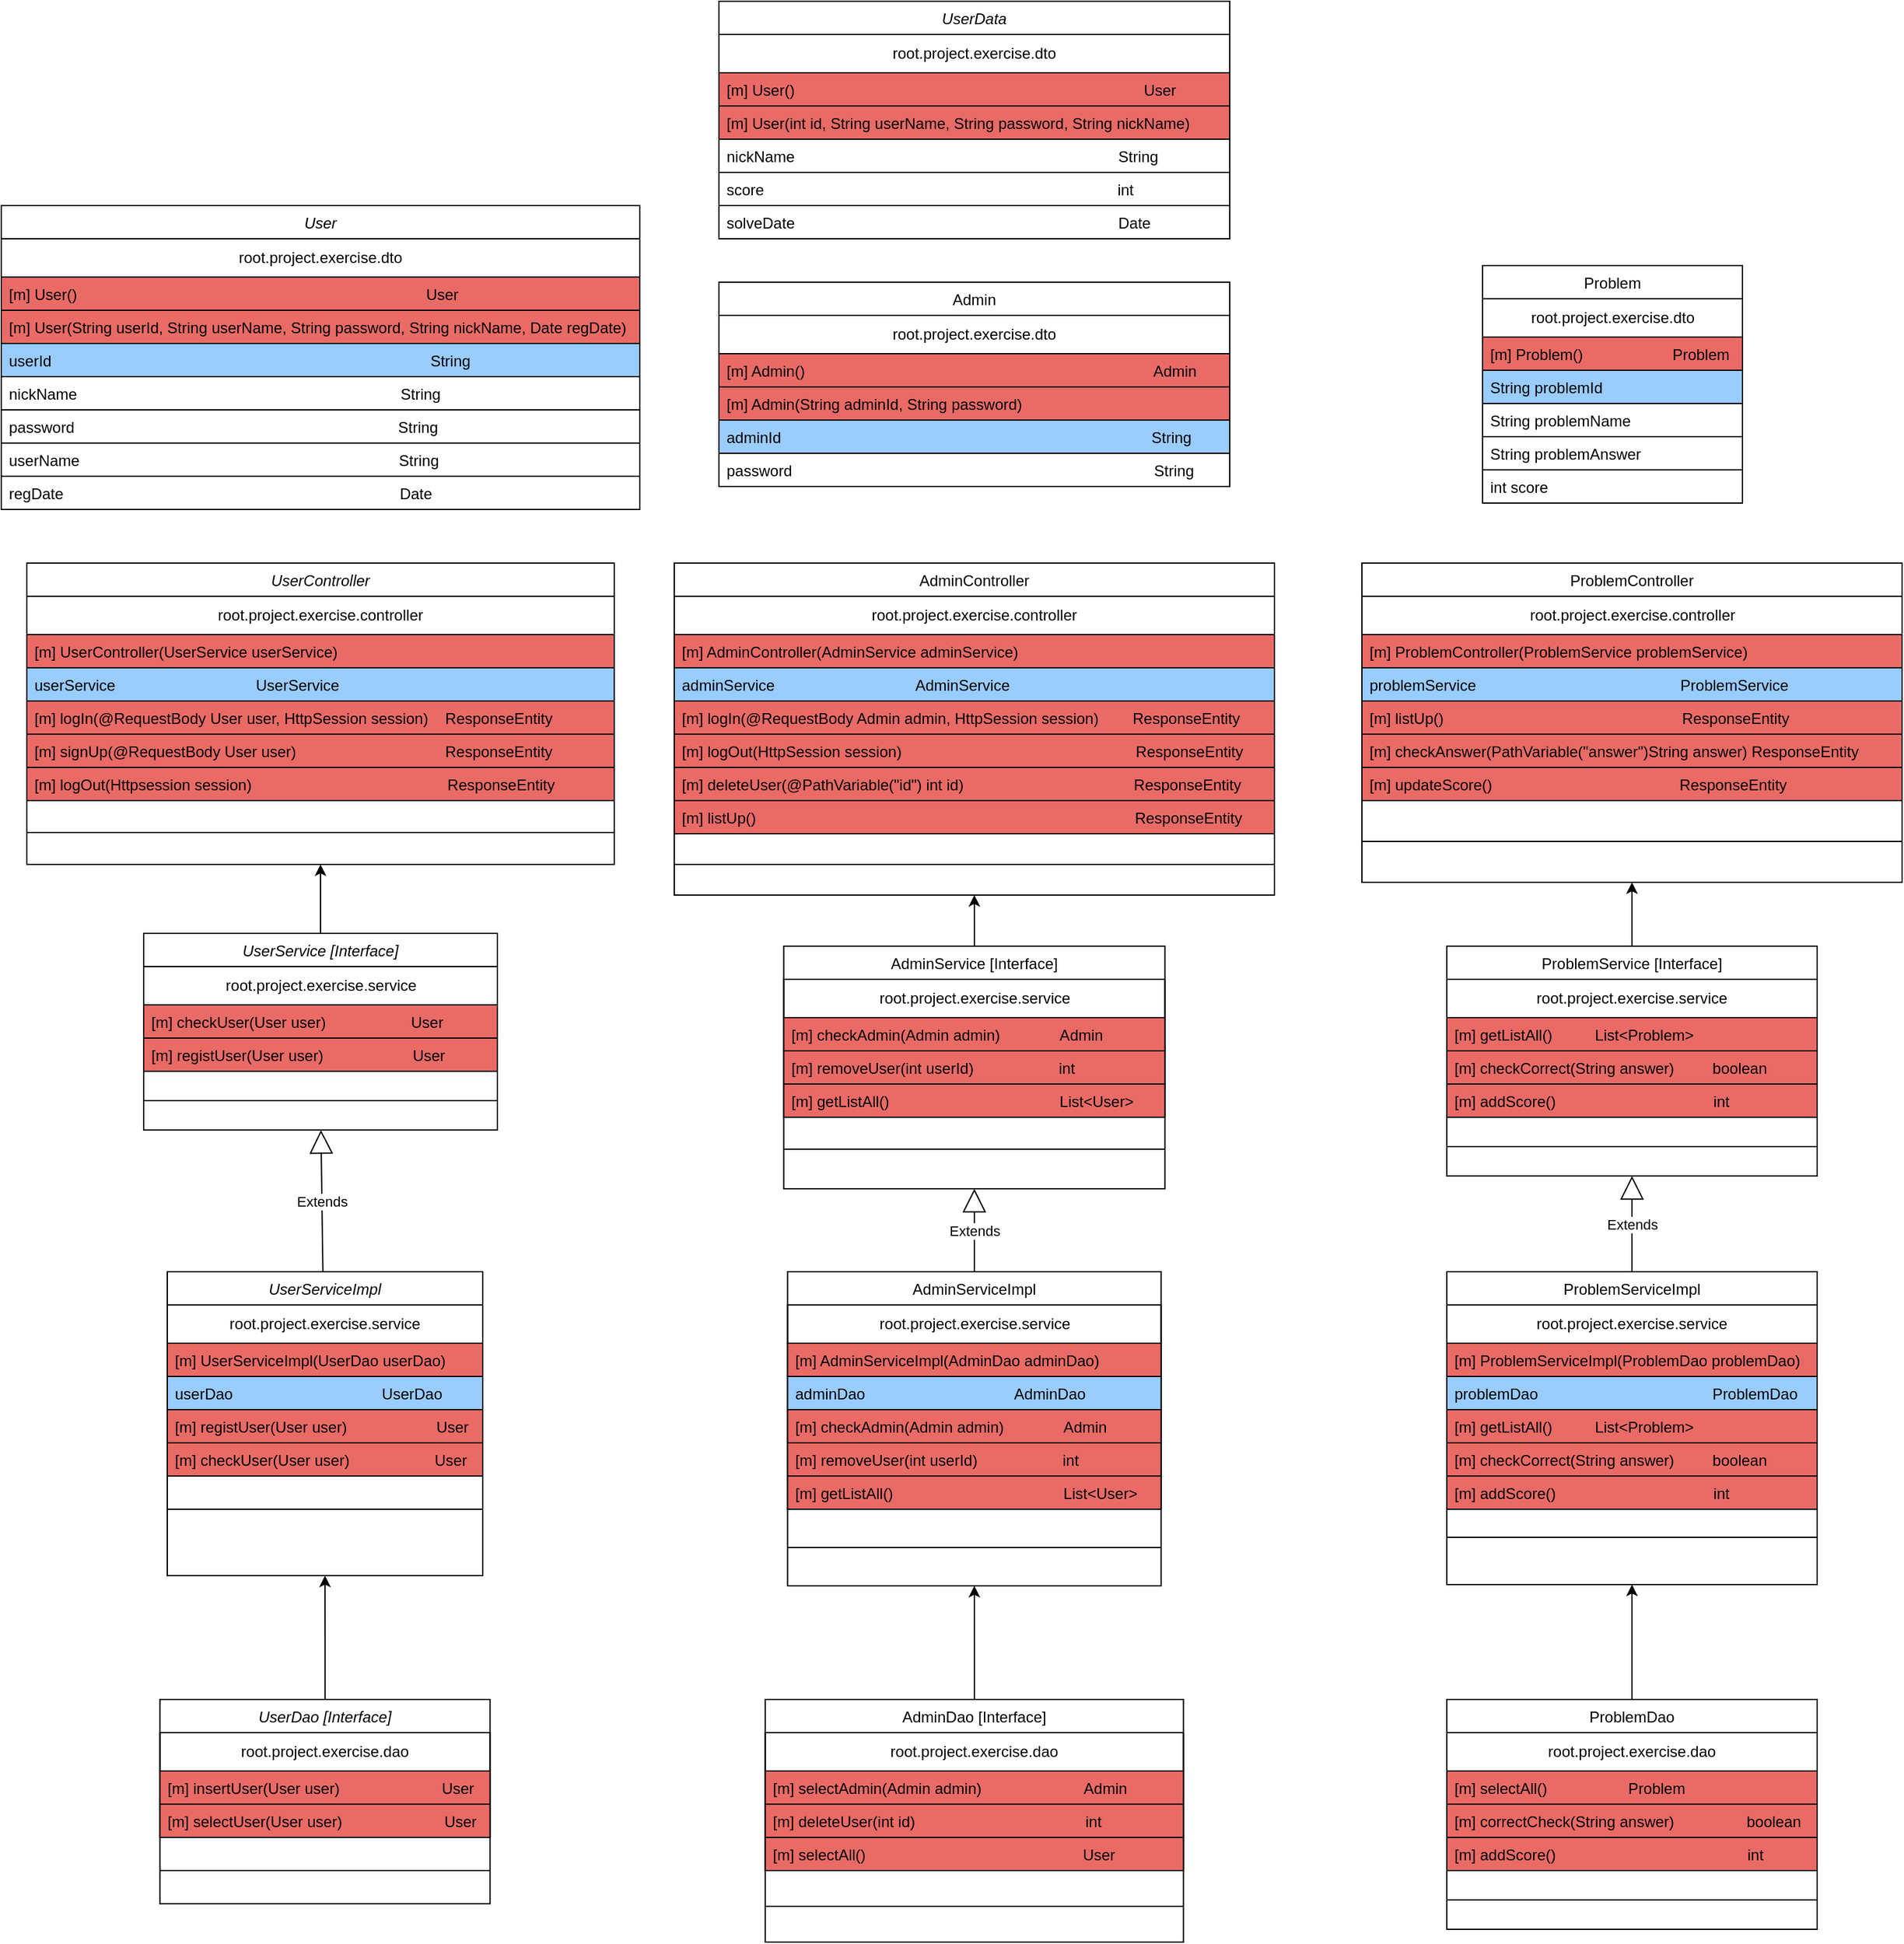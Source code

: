 <mxfile version="24.4.3" type="device">
  <diagram id="C5RBs43oDa-KdzZeNtuy" name="Page-1">
    <mxGraphModel dx="3124" dy="1999" grid="1" gridSize="10" guides="1" tooltips="1" connect="1" arrows="1" fold="1" page="1" pageScale="1" pageWidth="827" pageHeight="1169" math="0" shadow="0">
      <root>
        <mxCell id="WIyWlLk6GJQsqaUBKTNV-0" />
        <mxCell id="WIyWlLk6GJQsqaUBKTNV-1" parent="WIyWlLk6GJQsqaUBKTNV-0" />
        <mxCell id="C-fQPJXkF4i49Cx2T6fv-44" value="User" style="swimlane;fontStyle=2;align=center;verticalAlign=top;childLayout=stackLayout;horizontal=1;startSize=26;horizontalStack=0;resizeParent=1;resizeLast=0;collapsible=1;marginBottom=0;rounded=0;shadow=0;strokeWidth=1;strokeColor=#000000;" parent="WIyWlLk6GJQsqaUBKTNV-1" vertex="1">
          <mxGeometry x="-1340" y="30" width="500" height="238" as="geometry">
            <mxRectangle x="-400" y="400" width="160" height="26" as="alternateBounds" />
          </mxGeometry>
        </mxCell>
        <mxCell id="6uScybG4M9zvo7q4vohy-13" value="root.project.exercise.dto" style="text;html=1;align=center;verticalAlign=middle;whiteSpace=wrap;rounded=0;strokeColor=#000000;" parent="C-fQPJXkF4i49Cx2T6fv-44" vertex="1">
          <mxGeometry y="26" width="500" height="30" as="geometry" />
        </mxCell>
        <mxCell id="6uScybG4M9zvo7q4vohy-5" value="[m] User()                                                                                  User" style="text;align=left;verticalAlign=top;spacingLeft=4;spacingRight=4;overflow=hidden;rotatable=0;points=[[0,0.5],[1,0.5]];portConstraint=eastwest;rounded=0;shadow=0;html=0;fillColor=#EA6B66;strokeColor=#000000;" parent="C-fQPJXkF4i49Cx2T6fv-44" vertex="1">
          <mxGeometry y="56" width="500" height="26" as="geometry" />
        </mxCell>
        <mxCell id="6uScybG4M9zvo7q4vohy-9" value="[m] User(String userId, String userName, String password, String nickName, Date regDate)" style="text;align=left;verticalAlign=top;spacingLeft=4;spacingRight=4;overflow=hidden;rotatable=0;points=[[0,0.5],[1,0.5]];portConstraint=eastwest;rounded=0;shadow=0;html=0;fillColor=#EA6B66;strokeColor=#000000;" parent="C-fQPJXkF4i49Cx2T6fv-44" vertex="1">
          <mxGeometry y="82" width="500" height="26" as="geometry" />
        </mxCell>
        <mxCell id="C-fQPJXkF4i49Cx2T6fv-45" value="userId                                                                                         String" style="text;align=left;verticalAlign=top;spacingLeft=4;spacingRight=4;overflow=hidden;rotatable=0;points=[[0,0.5],[1,0.5]];portConstraint=eastwest;strokeColor=#000000;fillColor=#99CCFF;" parent="C-fQPJXkF4i49Cx2T6fv-44" vertex="1">
          <mxGeometry y="108" width="500" height="26" as="geometry" />
        </mxCell>
        <mxCell id="6uScybG4M9zvo7q4vohy-1" value="nickName                                                                            String" style="text;align=left;verticalAlign=top;spacingLeft=4;spacingRight=4;overflow=hidden;rotatable=0;points=[[0,0.5],[1,0.5]];portConstraint=eastwest;rounded=0;shadow=0;html=0;strokeColor=#000000;" parent="C-fQPJXkF4i49Cx2T6fv-44" vertex="1">
          <mxGeometry y="134" width="500" height="26" as="geometry" />
        </mxCell>
        <mxCell id="6uScybG4M9zvo7q4vohy-0" value="password                                                                            String" style="text;align=left;verticalAlign=top;spacingLeft=4;spacingRight=4;overflow=hidden;rotatable=0;points=[[0,0.5],[1,0.5]];portConstraint=eastwest;rounded=0;shadow=0;html=0;strokeColor=#000000;" parent="C-fQPJXkF4i49Cx2T6fv-44" vertex="1">
          <mxGeometry y="160" width="500" height="26" as="geometry" />
        </mxCell>
        <mxCell id="C-fQPJXkF4i49Cx2T6fv-47" value="userName                                                                           String" style="text;align=left;verticalAlign=top;spacingLeft=4;spacingRight=4;overflow=hidden;rotatable=0;points=[[0,0.5],[1,0.5]];portConstraint=eastwest;rounded=0;shadow=0;html=0;strokeColor=#000000;" parent="C-fQPJXkF4i49Cx2T6fv-44" vertex="1">
          <mxGeometry y="186" width="500" height="26" as="geometry" />
        </mxCell>
        <mxCell id="6uScybG4M9zvo7q4vohy-180" value="regDate                                                                               Date" style="text;align=left;verticalAlign=top;spacingLeft=4;spacingRight=4;overflow=hidden;rotatable=0;points=[[0,0.5],[1,0.5]];portConstraint=eastwest;rounded=0;shadow=0;html=0;strokeColor=#000000;" parent="C-fQPJXkF4i49Cx2T6fv-44" vertex="1">
          <mxGeometry y="212" width="500" height="26" as="geometry" />
        </mxCell>
        <mxCell id="C-fQPJXkF4i49Cx2T6fv-49" value="UserServiceImpl" style="swimlane;fontStyle=2;align=center;verticalAlign=top;childLayout=stackLayout;horizontal=1;startSize=26;horizontalStack=0;resizeParent=1;resizeLast=0;collapsible=1;marginBottom=0;rounded=0;shadow=0;strokeWidth=1;strokeColor=#000000;" parent="WIyWlLk6GJQsqaUBKTNV-1" vertex="1">
          <mxGeometry x="-1210" y="865" width="247" height="238" as="geometry">
            <mxRectangle x="230" y="140" width="160" height="26" as="alternateBounds" />
          </mxGeometry>
        </mxCell>
        <mxCell id="6uScybG4M9zvo7q4vohy-14" value="root.project.exercise.service" style="text;html=1;align=center;verticalAlign=middle;whiteSpace=wrap;rounded=0;strokeColor=#000000;" parent="C-fQPJXkF4i49Cx2T6fv-49" vertex="1">
          <mxGeometry y="26" width="247" height="30" as="geometry" />
        </mxCell>
        <mxCell id="6uScybG4M9zvo7q4vohy-8" value="[m] UserServiceImpl(UserDao userDao)" style="text;align=left;verticalAlign=top;spacingLeft=4;spacingRight=4;overflow=hidden;rotatable=0;points=[[0,0.5],[1,0.5]];portConstraint=eastwest;rounded=0;shadow=0;html=0;fillColor=#EA6B66;strokeColor=#000000;" parent="C-fQPJXkF4i49Cx2T6fv-49" vertex="1">
          <mxGeometry y="56" width="247" height="26" as="geometry" />
        </mxCell>
        <mxCell id="C-fQPJXkF4i49Cx2T6fv-50" value="userDao                                   UserDao" style="text;align=left;verticalAlign=top;spacingLeft=4;spacingRight=4;overflow=hidden;rotatable=0;points=[[0,0.5],[1,0.5]];portConstraint=eastwest;strokeColor=#000000;fillColor=#99CCFF;" parent="C-fQPJXkF4i49Cx2T6fv-49" vertex="1">
          <mxGeometry y="82" width="247" height="26" as="geometry" />
        </mxCell>
        <mxCell id="6uScybG4M9zvo7q4vohy-128" value="[m] registUser(User user)                     User" style="text;align=left;verticalAlign=top;spacingLeft=4;spacingRight=4;overflow=hidden;rotatable=0;points=[[0,0.5],[1,0.5]];portConstraint=eastwest;rounded=0;shadow=0;html=0;fillColor=#EA6B66;strokeColor=#000000;" parent="C-fQPJXkF4i49Cx2T6fv-49" vertex="1">
          <mxGeometry y="108" width="247" height="26" as="geometry" />
        </mxCell>
        <mxCell id="6uScybG4M9zvo7q4vohy-127" value="[m] checkUser(User user)                    User" style="text;align=left;verticalAlign=top;spacingLeft=4;spacingRight=4;overflow=hidden;rotatable=0;points=[[0,0.5],[1,0.5]];portConstraint=eastwest;rounded=0;shadow=0;html=0;fillColor=#EA6B66;strokeColor=#000000;" parent="C-fQPJXkF4i49Cx2T6fv-49" vertex="1">
          <mxGeometry y="134" width="247" height="26" as="geometry" />
        </mxCell>
        <mxCell id="C-fQPJXkF4i49Cx2T6fv-53" value="" style="line;html=1;strokeWidth=1;align=left;verticalAlign=middle;spacingTop=-1;spacingLeft=3;spacingRight=3;rotatable=0;labelPosition=right;points=[];portConstraint=eastwest;strokeColor=#000000;" parent="C-fQPJXkF4i49Cx2T6fv-49" vertex="1">
          <mxGeometry y="160" width="247" height="52" as="geometry" />
        </mxCell>
        <mxCell id="C-fQPJXkF4i49Cx2T6fv-54" value="UserController" style="swimlane;fontStyle=2;align=center;verticalAlign=top;childLayout=stackLayout;horizontal=1;startSize=26;horizontalStack=0;resizeParent=1;resizeLast=0;collapsible=1;marginBottom=0;rounded=0;shadow=0;strokeWidth=1;strokeColor=#000000;" parent="WIyWlLk6GJQsqaUBKTNV-1" vertex="1">
          <mxGeometry x="-1320" y="310" width="460" height="236" as="geometry">
            <mxRectangle x="230" y="140" width="160" height="26" as="alternateBounds" />
          </mxGeometry>
        </mxCell>
        <mxCell id="6uScybG4M9zvo7q4vohy-85" value="root.project.exercise.controller" style="text;html=1;align=center;verticalAlign=middle;whiteSpace=wrap;rounded=0;strokeColor=#000000;" parent="C-fQPJXkF4i49Cx2T6fv-54" vertex="1">
          <mxGeometry y="26" width="460" height="30" as="geometry" />
        </mxCell>
        <mxCell id="6uScybG4M9zvo7q4vohy-7" value="[m] UserController(UserService userService)" style="text;align=left;verticalAlign=top;spacingLeft=4;spacingRight=4;overflow=hidden;rotatable=0;points=[[0,0.5],[1,0.5]];portConstraint=eastwest;rounded=0;shadow=0;html=0;fillColor=#EA6B66;strokeColor=#000000;" parent="C-fQPJXkF4i49Cx2T6fv-54" vertex="1">
          <mxGeometry y="56" width="460" height="26" as="geometry" />
        </mxCell>
        <mxCell id="C-fQPJXkF4i49Cx2T6fv-56" value="userService                                 UserService" style="text;align=left;verticalAlign=top;spacingLeft=4;spacingRight=4;overflow=hidden;rotatable=0;points=[[0,0.5],[1,0.5]];portConstraint=eastwest;rounded=0;shadow=0;html=0;fillColor=#99CCFF;strokeColor=#000000;" parent="C-fQPJXkF4i49Cx2T6fv-54" vertex="1">
          <mxGeometry y="82" width="460" height="26" as="geometry" />
        </mxCell>
        <mxCell id="6uScybG4M9zvo7q4vohy-29" value="[m] logIn(@RequestBody User user, HttpSession session)    ResponseEntity" style="text;align=left;verticalAlign=top;spacingLeft=4;spacingRight=4;overflow=hidden;rotatable=0;points=[[0,0.5],[1,0.5]];portConstraint=eastwest;rounded=0;shadow=0;html=0;fillColor=#EA6B66;strokeColor=#000000;" parent="C-fQPJXkF4i49Cx2T6fv-54" vertex="1">
          <mxGeometry y="108" width="460" height="26" as="geometry" />
        </mxCell>
        <mxCell id="6uScybG4M9zvo7q4vohy-30" value="[m] signUp(@RequestBody User user)                                   ResponseEntity" style="text;align=left;verticalAlign=top;spacingLeft=4;spacingRight=4;overflow=hidden;rotatable=0;points=[[0,0.5],[1,0.5]];portConstraint=eastwest;rounded=0;shadow=0;html=0;fillColor=#EA6B66;strokeColor=#000000;" parent="C-fQPJXkF4i49Cx2T6fv-54" vertex="1">
          <mxGeometry y="134" width="460" height="26" as="geometry" />
        </mxCell>
        <mxCell id="6uScybG4M9zvo7q4vohy-31" value="[m] logOut(Httpsession session)                                              ResponseEntity" style="text;align=left;verticalAlign=top;spacingLeft=4;spacingRight=4;overflow=hidden;rotatable=0;points=[[0,0.5],[1,0.5]];portConstraint=eastwest;rounded=0;shadow=0;html=0;fillColor=#EA6B66;strokeColor=#000000;" parent="C-fQPJXkF4i49Cx2T6fv-54" vertex="1">
          <mxGeometry y="160" width="460" height="26" as="geometry" />
        </mxCell>
        <mxCell id="C-fQPJXkF4i49Cx2T6fv-58" value="" style="line;html=1;strokeWidth=1;align=left;verticalAlign=middle;spacingTop=-1;spacingLeft=3;spacingRight=3;rotatable=0;labelPosition=right;points=[];portConstraint=eastwest;strokeColor=#000000;" parent="C-fQPJXkF4i49Cx2T6fv-54" vertex="1">
          <mxGeometry y="186" width="460" height="50" as="geometry" />
        </mxCell>
        <mxCell id="6uScybG4M9zvo7q4vohy-78" style="edgeStyle=orthogonalEdgeStyle;rounded=0;orthogonalLoop=1;jettySize=auto;html=1;entryX=0.5;entryY=1;entryDx=0;entryDy=0;strokeColor=#000000;" parent="WIyWlLk6GJQsqaUBKTNV-1" source="C-fQPJXkF4i49Cx2T6fv-64" target="C-fQPJXkF4i49Cx2T6fv-49" edge="1">
          <mxGeometry relative="1" as="geometry" />
        </mxCell>
        <mxCell id="C-fQPJXkF4i49Cx2T6fv-64" value="UserDao [Interface]" style="swimlane;fontStyle=2;align=center;verticalAlign=top;childLayout=stackLayout;horizontal=1;startSize=26;horizontalStack=0;resizeParent=1;resizeLast=0;collapsible=1;marginBottom=0;rounded=0;shadow=0;strokeWidth=1;strokeColor=#000000;" parent="WIyWlLk6GJQsqaUBKTNV-1" vertex="1">
          <mxGeometry x="-1215.75" y="1200" width="258.5" height="160" as="geometry">
            <mxRectangle x="230" y="140" width="160" height="26" as="alternateBounds" />
          </mxGeometry>
        </mxCell>
        <mxCell id="6uScybG4M9zvo7q4vohy-89" value="root.project.exercise.dao" style="text;html=1;align=center;verticalAlign=middle;whiteSpace=wrap;rounded=0;strokeColor=#000000;" parent="C-fQPJXkF4i49Cx2T6fv-64" vertex="1">
          <mxGeometry y="26" width="258.5" height="30" as="geometry" />
        </mxCell>
        <mxCell id="6uScybG4M9zvo7q4vohy-27" value="[m] insertUser(User user)                        User" style="text;align=left;verticalAlign=top;spacingLeft=4;spacingRight=4;overflow=hidden;rotatable=0;points=[[0,0.5],[1,0.5]];portConstraint=eastwest;rounded=0;shadow=0;html=0;fillColor=#EA6B66;strokeColor=#000000;" parent="C-fQPJXkF4i49Cx2T6fv-64" vertex="1">
          <mxGeometry y="56" width="258.5" height="26" as="geometry" />
        </mxCell>
        <mxCell id="6uScybG4M9zvo7q4vohy-123" value="[m] selectUser(User user)                        User" style="text;align=left;verticalAlign=top;spacingLeft=4;spacingRight=4;overflow=hidden;rotatable=0;points=[[0,0.5],[1,0.5]];portConstraint=eastwest;rounded=0;shadow=0;html=0;fillColor=#EA6B66;strokeColor=#000000;" parent="C-fQPJXkF4i49Cx2T6fv-64" vertex="1">
          <mxGeometry y="82" width="258.5" height="26" as="geometry" />
        </mxCell>
        <mxCell id="C-fQPJXkF4i49Cx2T6fv-68" value="" style="line;html=1;strokeWidth=1;align=left;verticalAlign=middle;spacingTop=-1;spacingLeft=3;spacingRight=3;rotatable=0;labelPosition=right;points=[];portConstraint=eastwest;strokeColor=#000000;" parent="C-fQPJXkF4i49Cx2T6fv-64" vertex="1">
          <mxGeometry y="108" width="258.5" height="52" as="geometry" />
        </mxCell>
        <mxCell id="C-fQPJXkF4i49Cx2T6fv-84" value="Problem" style="swimlane;fontStyle=0;align=center;verticalAlign=top;childLayout=stackLayout;horizontal=1;startSize=26;horizontalStack=0;resizeParent=1;resizeLast=0;collapsible=1;marginBottom=0;rounded=0;shadow=0;strokeWidth=1;strokeColor=#000000;" parent="WIyWlLk6GJQsqaUBKTNV-1" vertex="1">
          <mxGeometry x="-180" y="77" width="203.5" height="186" as="geometry">
            <mxRectangle x="550" y="140" width="160" height="26" as="alternateBounds" />
          </mxGeometry>
        </mxCell>
        <mxCell id="6uScybG4M9zvo7q4vohy-139" value="root.project.exercise.dto" style="text;html=1;align=center;verticalAlign=middle;whiteSpace=wrap;rounded=0;strokeColor=#000000;" parent="C-fQPJXkF4i49Cx2T6fv-84" vertex="1">
          <mxGeometry y="26" width="203.5" height="30" as="geometry" />
        </mxCell>
        <mxCell id="6uScybG4M9zvo7q4vohy-176" value="[m] Problem()                     Problem" style="text;align=left;verticalAlign=top;spacingLeft=4;spacingRight=4;overflow=hidden;rotatable=0;points=[[0,0.5],[1,0.5]];portConstraint=eastwest;rounded=0;shadow=0;html=0;fillColor=#EA6B66;strokeColor=#000000;" parent="C-fQPJXkF4i49Cx2T6fv-84" vertex="1">
          <mxGeometry y="56" width="203.5" height="26" as="geometry" />
        </mxCell>
        <mxCell id="6uScybG4M9zvo7q4vohy-165" value="String problemId" style="text;align=left;verticalAlign=top;spacingLeft=4;spacingRight=4;overflow=hidden;rotatable=0;points=[[0,0.5],[1,0.5]];portConstraint=eastwest;rounded=0;shadow=0;html=0;fillColor=#99CCFF;strokeColor=#000000;" parent="C-fQPJXkF4i49Cx2T6fv-84" vertex="1">
          <mxGeometry y="82" width="203.5" height="26" as="geometry" />
        </mxCell>
        <mxCell id="6uScybG4M9zvo7q4vohy-166" value="String problemName" style="text;align=left;verticalAlign=top;spacingLeft=4;spacingRight=4;overflow=hidden;rotatable=0;points=[[0,0.5],[1,0.5]];portConstraint=eastwest;rounded=0;shadow=0;html=0;strokeColor=#000000;" parent="C-fQPJXkF4i49Cx2T6fv-84" vertex="1">
          <mxGeometry y="108" width="203.5" height="26" as="geometry" />
        </mxCell>
        <mxCell id="6uScybG4M9zvo7q4vohy-174" value="String problemAnswer" style="text;align=left;verticalAlign=top;spacingLeft=4;spacingRight=4;overflow=hidden;rotatable=0;points=[[0,0.5],[1,0.5]];portConstraint=eastwest;rounded=0;shadow=0;html=0;strokeColor=#000000;" parent="C-fQPJXkF4i49Cx2T6fv-84" vertex="1">
          <mxGeometry y="134" width="203.5" height="26" as="geometry" />
        </mxCell>
        <mxCell id="6uScybG4M9zvo7q4vohy-175" value="int score" style="text;align=left;verticalAlign=top;spacingLeft=4;spacingRight=4;overflow=hidden;rotatable=0;points=[[0,0.5],[1,0.5]];portConstraint=eastwest;rounded=0;shadow=0;html=0;strokeColor=#000000;" parent="C-fQPJXkF4i49Cx2T6fv-84" vertex="1">
          <mxGeometry y="160" width="203.5" height="26" as="geometry" />
        </mxCell>
        <mxCell id="6uScybG4M9zvo7q4vohy-157" style="edgeStyle=orthogonalEdgeStyle;rounded=0;orthogonalLoop=1;jettySize=auto;html=1;entryX=0.5;entryY=1;entryDx=0;entryDy=0;strokeColor=#000000;" parent="WIyWlLk6GJQsqaUBKTNV-1" source="C-fQPJXkF4i49Cx2T6fv-102" target="C-fQPJXkF4i49Cx2T6fv-147" edge="1">
          <mxGeometry relative="1" as="geometry" />
        </mxCell>
        <mxCell id="C-fQPJXkF4i49Cx2T6fv-102" value="ProblemDao" style="swimlane;fontStyle=0;align=center;verticalAlign=top;childLayout=stackLayout;horizontal=1;startSize=26;horizontalStack=0;resizeParent=1;resizeLast=0;collapsible=1;marginBottom=0;rounded=0;shadow=0;strokeWidth=1;strokeColor=#000000;" parent="WIyWlLk6GJQsqaUBKTNV-1" vertex="1">
          <mxGeometry x="-208" y="1200" width="290" height="180" as="geometry">
            <mxRectangle x="550" y="140" width="160" height="26" as="alternateBounds" />
          </mxGeometry>
        </mxCell>
        <mxCell id="6uScybG4M9zvo7q4vohy-138" value="root.project.exercise.dao" style="text;html=1;align=center;verticalAlign=middle;whiteSpace=wrap;rounded=0;shadow=0;strokeColor=#000000;" parent="C-fQPJXkF4i49Cx2T6fv-102" vertex="1">
          <mxGeometry y="26" width="290" height="30" as="geometry" />
        </mxCell>
        <mxCell id="6uScybG4M9zvo7q4vohy-163" value="[m] selectAll()                   Problem" style="text;align=left;verticalAlign=top;spacingLeft=4;spacingRight=4;overflow=hidden;rotatable=0;points=[[0,0.5],[1,0.5]];portConstraint=eastwest;rounded=0;shadow=0;html=0;fillColor=#EA6B66;strokeColor=#000000;" parent="C-fQPJXkF4i49Cx2T6fv-102" vertex="1">
          <mxGeometry y="56" width="290" height="26" as="geometry" />
        </mxCell>
        <mxCell id="6uScybG4M9zvo7q4vohy-162" value="[m] correctCheck(String answer)                 boolean" style="text;align=left;verticalAlign=top;spacingLeft=4;spacingRight=4;overflow=hidden;rotatable=0;points=[[0,0.5],[1,0.5]];portConstraint=eastwest;rounded=0;shadow=0;html=0;fillColor=#EA6B66;strokeColor=#000000;" parent="C-fQPJXkF4i49Cx2T6fv-102" vertex="1">
          <mxGeometry y="82" width="290" height="26" as="geometry" />
        </mxCell>
        <mxCell id="6uScybG4M9zvo7q4vohy-161" value="[m] addScore()                                             int" style="text;align=left;verticalAlign=top;spacingLeft=4;spacingRight=4;overflow=hidden;rotatable=0;points=[[0,0.5],[1,0.5]];portConstraint=eastwest;rounded=0;shadow=0;html=0;fillColor=#EA6B66;strokeColor=#000000;" parent="C-fQPJXkF4i49Cx2T6fv-102" vertex="1">
          <mxGeometry y="108" width="290" height="26" as="geometry" />
        </mxCell>
        <mxCell id="C-fQPJXkF4i49Cx2T6fv-108" value="" style="line;html=1;strokeWidth=1;align=left;verticalAlign=middle;spacingTop=-1;spacingLeft=3;spacingRight=3;rotatable=0;labelPosition=right;points=[];portConstraint=eastwest;strokeColor=#000000;" parent="C-fQPJXkF4i49Cx2T6fv-102" vertex="1">
          <mxGeometry y="134" width="290" height="46" as="geometry" />
        </mxCell>
        <mxCell id="C-fQPJXkF4i49Cx2T6fv-111" value="Admin" style="swimlane;fontStyle=0;align=center;verticalAlign=top;childLayout=stackLayout;horizontal=1;startSize=26;horizontalStack=0;resizeParent=1;resizeLast=0;collapsible=1;marginBottom=0;rounded=0;shadow=0;strokeWidth=1;strokeColor=#000000;" parent="WIyWlLk6GJQsqaUBKTNV-1" vertex="1">
          <mxGeometry x="-778" y="90" width="400" height="160" as="geometry">
            <mxRectangle x="550" y="140" width="160" height="26" as="alternateBounds" />
          </mxGeometry>
        </mxCell>
        <mxCell id="6uScybG4M9zvo7q4vohy-84" value="root.project.exercise.dto" style="text;html=1;align=center;verticalAlign=middle;whiteSpace=wrap;rounded=0;strokeColor=#000000;" parent="C-fQPJXkF4i49Cx2T6fv-111" vertex="1">
          <mxGeometry y="26" width="400" height="30" as="geometry" />
        </mxCell>
        <mxCell id="6uScybG4M9zvo7q4vohy-82" value="[m] Admin()                                                                                  Admin" style="text;align=left;verticalAlign=top;spacingLeft=4;spacingRight=4;overflow=hidden;rotatable=0;points=[[0,0.5],[1,0.5]];portConstraint=eastwest;rounded=0;shadow=0;html=0;fillColor=#EA6B66;strokeColor=#000000;" parent="C-fQPJXkF4i49Cx2T6fv-111" vertex="1">
          <mxGeometry y="56" width="400" height="26" as="geometry" />
        </mxCell>
        <mxCell id="6uScybG4M9zvo7q4vohy-83" value="[m] Admin(String adminId, String password)" style="text;align=left;verticalAlign=top;spacingLeft=4;spacingRight=4;overflow=hidden;rotatable=0;points=[[0,0.5],[1,0.5]];portConstraint=eastwest;rounded=0;shadow=0;html=0;fillColor=#EA6B66;strokeColor=#000000;" parent="C-fQPJXkF4i49Cx2T6fv-111" vertex="1">
          <mxGeometry y="82" width="400" height="26" as="geometry" />
        </mxCell>
        <mxCell id="6uScybG4M9zvo7q4vohy-81" value="adminId                                                                                       String" style="text;align=left;verticalAlign=top;spacingLeft=4;spacingRight=4;overflow=hidden;rotatable=0;points=[[0,0.5],[1,0.5]];portConstraint=eastwest;strokeColor=#000000;fillColor=#99CCFF;" parent="C-fQPJXkF4i49Cx2T6fv-111" vertex="1">
          <mxGeometry y="108" width="400" height="26" as="geometry" />
        </mxCell>
        <mxCell id="C-fQPJXkF4i49Cx2T6fv-114" value="password                                                                                     String" style="text;align=left;verticalAlign=top;spacingLeft=4;spacingRight=4;overflow=hidden;rotatable=0;points=[[0,0.5],[1,0.5]];portConstraint=eastwest;rounded=0;shadow=0;html=0;strokeColor=#000000;" parent="C-fQPJXkF4i49Cx2T6fv-111" vertex="1">
          <mxGeometry y="134" width="400" height="26" as="geometry" />
        </mxCell>
        <mxCell id="C-fQPJXkF4i49Cx2T6fv-120" value="AdminController" style="swimlane;fontStyle=0;align=center;verticalAlign=top;childLayout=stackLayout;horizontal=1;startSize=26;horizontalStack=0;resizeParent=1;resizeLast=0;collapsible=1;marginBottom=0;rounded=0;shadow=0;strokeWidth=1;strokeColor=#000000;" parent="WIyWlLk6GJQsqaUBKTNV-1" vertex="1">
          <mxGeometry x="-813" y="310" width="470" height="260" as="geometry">
            <mxRectangle x="550" y="140" width="160" height="26" as="alternateBounds" />
          </mxGeometry>
        </mxCell>
        <mxCell id="6uScybG4M9zvo7q4vohy-86" value="root.project.exercise.controller" style="text;html=1;align=center;verticalAlign=middle;whiteSpace=wrap;rounded=0;strokeColor=#000000;" parent="C-fQPJXkF4i49Cx2T6fv-120" vertex="1">
          <mxGeometry y="26" width="470" height="30" as="geometry" />
        </mxCell>
        <mxCell id="6uScybG4M9zvo7q4vohy-61" value="[m] AdminController(AdminService adminService)" style="text;align=left;verticalAlign=top;spacingLeft=4;spacingRight=4;overflow=hidden;rotatable=0;points=[[0,0.5],[1,0.5]];portConstraint=eastwest;rounded=0;shadow=0;html=0;fillColor=#EA6B66;strokeColor=#000000;" parent="C-fQPJXkF4i49Cx2T6fv-120" vertex="1">
          <mxGeometry y="56" width="470" height="26" as="geometry" />
        </mxCell>
        <mxCell id="6uScybG4M9zvo7q4vohy-63" value="adminService                                 AdminService" style="text;align=left;verticalAlign=top;spacingLeft=4;spacingRight=4;overflow=hidden;rotatable=0;points=[[0,0.5],[1,0.5]];portConstraint=eastwest;rounded=0;shadow=0;html=0;fillColor=#99CCFF;strokeColor=#000000;" parent="C-fQPJXkF4i49Cx2T6fv-120" vertex="1">
          <mxGeometry y="82" width="470" height="26" as="geometry" />
        </mxCell>
        <mxCell id="C-fQPJXkF4i49Cx2T6fv-128" value="[m] logIn(@RequestBody Admin admin, HttpSession session)        ResponseEntity" style="text;align=left;verticalAlign=top;spacingLeft=4;spacingRight=4;overflow=hidden;rotatable=0;points=[[0,0.5],[1,0.5]];portConstraint=eastwest;fillColor=#EA6B66;strokeColor=#000000;" parent="C-fQPJXkF4i49Cx2T6fv-120" vertex="1">
          <mxGeometry y="108" width="470" height="26" as="geometry" />
        </mxCell>
        <mxCell id="6uScybG4M9zvo7q4vohy-65" value="[m] logOut(HttpSession session)                                                       ResponseEntity" style="text;align=left;verticalAlign=top;spacingLeft=4;spacingRight=4;overflow=hidden;rotatable=0;points=[[0,0.5],[1,0.5]];portConstraint=eastwest;rounded=0;shadow=0;html=0;fillColor=#EA6B66;strokeColor=#000000;" parent="C-fQPJXkF4i49Cx2T6fv-120" vertex="1">
          <mxGeometry y="134" width="470" height="26" as="geometry" />
        </mxCell>
        <mxCell id="6uScybG4M9zvo7q4vohy-66" value="[m] deleteUser(@PathVariable(&quot;id&quot;) int id)                                        ResponseEntity" style="text;align=left;verticalAlign=top;spacingLeft=4;spacingRight=4;overflow=hidden;rotatable=0;points=[[0,0.5],[1,0.5]];portConstraint=eastwest;rounded=0;shadow=0;html=0;fillColor=#EA6B66;strokeColor=#000000;" parent="C-fQPJXkF4i49Cx2T6fv-120" vertex="1">
          <mxGeometry y="160" width="470" height="26" as="geometry" />
        </mxCell>
        <mxCell id="6uScybG4M9zvo7q4vohy-80" value="[m] listUp()                                                                                         ResponseEntity" style="text;align=left;verticalAlign=top;spacingLeft=4;spacingRight=4;overflow=hidden;rotatable=0;points=[[0,0.5],[1,0.5]];portConstraint=eastwest;rounded=0;shadow=0;html=0;fillColor=#EA6B66;strokeColor=#000000;" parent="C-fQPJXkF4i49Cx2T6fv-120" vertex="1">
          <mxGeometry y="186" width="470" height="26" as="geometry" />
        </mxCell>
        <mxCell id="C-fQPJXkF4i49Cx2T6fv-126" value="" style="line;html=1;strokeWidth=1;align=left;verticalAlign=middle;spacingTop=-1;spacingLeft=3;spacingRight=3;rotatable=0;labelPosition=right;points=[];portConstraint=eastwest;strokeColor=#000000;" parent="C-fQPJXkF4i49Cx2T6fv-120" vertex="1">
          <mxGeometry y="212" width="470" height="48" as="geometry" />
        </mxCell>
        <mxCell id="6uScybG4M9zvo7q4vohy-104" style="edgeStyle=orthogonalEdgeStyle;rounded=0;orthogonalLoop=1;jettySize=auto;html=1;entryX=0.5;entryY=1;entryDx=0;entryDy=0;strokeColor=#000000;" parent="WIyWlLk6GJQsqaUBKTNV-1" source="C-fQPJXkF4i49Cx2T6fv-129" target="C-fQPJXkF4i49Cx2T6fv-120" edge="1">
          <mxGeometry relative="1" as="geometry" />
        </mxCell>
        <mxCell id="C-fQPJXkF4i49Cx2T6fv-129" value="AdminService [Interface]" style="swimlane;fontStyle=0;align=center;verticalAlign=top;childLayout=stackLayout;horizontal=1;startSize=26;horizontalStack=0;resizeParent=1;resizeLast=0;collapsible=1;marginBottom=0;rounded=0;shadow=0;strokeWidth=1;strokeColor=#000000;" parent="WIyWlLk6GJQsqaUBKTNV-1" vertex="1">
          <mxGeometry x="-727.25" y="610" width="298.5" height="190" as="geometry">
            <mxRectangle x="550" y="140" width="160" height="26" as="alternateBounds" />
          </mxGeometry>
        </mxCell>
        <mxCell id="6uScybG4M9zvo7q4vohy-88" value="root.project.exercise.service" style="text;html=1;align=center;verticalAlign=middle;whiteSpace=wrap;rounded=0;strokeColor=#000000;" parent="C-fQPJXkF4i49Cx2T6fv-129" vertex="1">
          <mxGeometry y="26" width="298.5" height="30" as="geometry" />
        </mxCell>
        <mxCell id="6uScybG4M9zvo7q4vohy-108" value="[m] checkAdmin(Admin admin)              Admin" style="text;align=left;verticalAlign=top;spacingLeft=4;spacingRight=4;overflow=hidden;rotatable=0;points=[[0,0.5],[1,0.5]];portConstraint=eastwest;rounded=0;shadow=0;html=0;fillColor=#EA6B66;strokeColor=#000000;" parent="C-fQPJXkF4i49Cx2T6fv-129" vertex="1">
          <mxGeometry y="56" width="298.5" height="26" as="geometry" />
        </mxCell>
        <mxCell id="6uScybG4M9zvo7q4vohy-111" value="[m] removeUser(int userId)                    int" style="text;align=left;verticalAlign=top;spacingLeft=4;spacingRight=4;overflow=hidden;rotatable=0;points=[[0,0.5],[1,0.5]];portConstraint=eastwest;rounded=0;shadow=0;html=0;fillColor=#EA6B66;strokeColor=#000000;" parent="C-fQPJXkF4i49Cx2T6fv-129" vertex="1">
          <mxGeometry y="82" width="298.5" height="26" as="geometry" />
        </mxCell>
        <mxCell id="6uScybG4M9zvo7q4vohy-116" value="[m] getListAll()                                        List&lt;User&gt;" style="text;align=left;verticalAlign=top;spacingLeft=4;spacingRight=4;overflow=hidden;rotatable=0;points=[[0,0.5],[1,0.5]];portConstraint=eastwest;rounded=0;shadow=0;html=0;fillColor=#EA6B66;strokeColor=#000000;" parent="C-fQPJXkF4i49Cx2T6fv-129" vertex="1">
          <mxGeometry y="108" width="298.5" height="26" as="geometry" />
        </mxCell>
        <mxCell id="C-fQPJXkF4i49Cx2T6fv-135" value="" style="line;html=1;strokeWidth=1;align=left;verticalAlign=middle;spacingTop=-1;spacingLeft=3;spacingRight=3;rotatable=0;labelPosition=right;points=[];portConstraint=eastwest;strokeColor=#000000;" parent="C-fQPJXkF4i49Cx2T6fv-129" vertex="1">
          <mxGeometry y="134" width="298.5" height="50" as="geometry" />
        </mxCell>
        <mxCell id="C-fQPJXkF4i49Cx2T6fv-138" value="AdminServiceImpl" style="swimlane;fontStyle=0;align=center;verticalAlign=top;childLayout=stackLayout;horizontal=1;startSize=26;horizontalStack=0;resizeParent=1;resizeLast=0;collapsible=1;marginBottom=0;rounded=0;shadow=0;strokeWidth=1;strokeColor=#000000;" parent="WIyWlLk6GJQsqaUBKTNV-1" vertex="1">
          <mxGeometry x="-724.25" y="865" width="292.5" height="246" as="geometry">
            <mxRectangle x="550" y="140" width="160" height="26" as="alternateBounds" />
          </mxGeometry>
        </mxCell>
        <mxCell id="6uScybG4M9zvo7q4vohy-87" value="root.project.exercise.service" style="text;html=1;align=center;verticalAlign=middle;whiteSpace=wrap;rounded=0;shadow=0;strokeColor=#000000;" parent="C-fQPJXkF4i49Cx2T6fv-138" vertex="1">
          <mxGeometry y="26" width="292.5" height="30" as="geometry" />
        </mxCell>
        <mxCell id="6uScybG4M9zvo7q4vohy-122" value="[m] AdminServiceImpl(AdminDao adminDao)" style="text;align=left;verticalAlign=top;spacingLeft=4;spacingRight=4;overflow=hidden;rotatable=0;points=[[0,0.5],[1,0.5]];portConstraint=eastwest;rounded=0;shadow=0;html=0;fillColor=#EA6B66;strokeColor=#000000;" parent="C-fQPJXkF4i49Cx2T6fv-138" vertex="1">
          <mxGeometry y="56" width="292.5" height="26" as="geometry" />
        </mxCell>
        <mxCell id="6uScybG4M9zvo7q4vohy-121" value="adminDao                                   AdminDao" style="text;align=left;verticalAlign=top;spacingLeft=4;spacingRight=4;overflow=hidden;rotatable=0;points=[[0,0.5],[1,0.5]];portConstraint=eastwest;strokeColor=#000000;fillColor=#99CCFF;" parent="C-fQPJXkF4i49Cx2T6fv-138" vertex="1">
          <mxGeometry y="82" width="292.5" height="26" as="geometry" />
        </mxCell>
        <mxCell id="6uScybG4M9zvo7q4vohy-129" value="[m] checkAdmin(Admin admin)              Admin" style="text;align=left;verticalAlign=top;spacingLeft=4;spacingRight=4;overflow=hidden;rotatable=0;points=[[0,0.5],[1,0.5]];portConstraint=eastwest;rounded=0;shadow=0;html=0;fillColor=#EA6B66;strokeColor=#000000;" parent="C-fQPJXkF4i49Cx2T6fv-138" vertex="1">
          <mxGeometry y="108" width="292.5" height="26" as="geometry" />
        </mxCell>
        <mxCell id="6uScybG4M9zvo7q4vohy-130" value="[m] removeUser(int userId)                    int" style="text;align=left;verticalAlign=top;spacingLeft=4;spacingRight=4;overflow=hidden;rotatable=0;points=[[0,0.5],[1,0.5]];portConstraint=eastwest;rounded=0;shadow=0;html=0;fillColor=#EA6B66;strokeColor=#000000;" parent="C-fQPJXkF4i49Cx2T6fv-138" vertex="1">
          <mxGeometry y="134" width="292.5" height="26" as="geometry" />
        </mxCell>
        <mxCell id="6uScybG4M9zvo7q4vohy-131" value="[m] getListAll()                                        List&lt;User&gt;" style="text;align=left;verticalAlign=top;spacingLeft=4;spacingRight=4;overflow=hidden;rotatable=0;points=[[0,0.5],[1,0.5]];portConstraint=eastwest;rounded=0;shadow=0;html=0;fillColor=#EA6B66;strokeColor=#000000;" parent="C-fQPJXkF4i49Cx2T6fv-138" vertex="1">
          <mxGeometry y="160" width="292.5" height="26" as="geometry" />
        </mxCell>
        <mxCell id="C-fQPJXkF4i49Cx2T6fv-144" value="" style="line;html=1;strokeWidth=1;align=left;verticalAlign=middle;spacingTop=-1;spacingLeft=3;spacingRight=3;rotatable=0;labelPosition=right;points=[];portConstraint=eastwest;strokeColor=#000000;" parent="C-fQPJXkF4i49Cx2T6fv-138" vertex="1">
          <mxGeometry y="186" width="292.5" height="60" as="geometry" />
        </mxCell>
        <mxCell id="C-fQPJXkF4i49Cx2T6fv-147" value="ProblemServiceImpl" style="swimlane;fontStyle=0;align=center;verticalAlign=top;childLayout=stackLayout;horizontal=1;startSize=26;horizontalStack=0;resizeParent=1;resizeLast=0;collapsible=1;marginBottom=0;rounded=0;shadow=0;strokeWidth=1;strokeColor=#000000;" parent="WIyWlLk6GJQsqaUBKTNV-1" vertex="1">
          <mxGeometry x="-208" y="865" width="290" height="245" as="geometry">
            <mxRectangle x="550" y="140" width="160" height="26" as="alternateBounds" />
          </mxGeometry>
        </mxCell>
        <mxCell id="6uScybG4M9zvo7q4vohy-137" value="root.project.exercise.service" style="text;html=1;align=center;verticalAlign=middle;whiteSpace=wrap;rounded=0;shadow=0;strokeColor=#000000;" parent="C-fQPJXkF4i49Cx2T6fv-147" vertex="1">
          <mxGeometry y="26" width="290" height="30" as="geometry" />
        </mxCell>
        <mxCell id="6uScybG4M9zvo7q4vohy-152" value="[m] ProblemServiceImpl(ProblemDao problemDao)" style="text;align=left;verticalAlign=top;spacingLeft=4;spacingRight=4;overflow=hidden;rotatable=0;points=[[0,0.5],[1,0.5]];portConstraint=eastwest;rounded=0;shadow=0;html=0;fillColor=#EA6B66;strokeColor=#000000;" parent="C-fQPJXkF4i49Cx2T6fv-147" vertex="1">
          <mxGeometry y="56" width="290" height="26" as="geometry" />
        </mxCell>
        <mxCell id="6uScybG4M9zvo7q4vohy-153" value="problemDao                                         ProblemDao" style="text;align=left;verticalAlign=top;spacingLeft=4;spacingRight=4;overflow=hidden;rotatable=0;points=[[0,0.5],[1,0.5]];portConstraint=eastwest;strokeColor=#000000;fillColor=#99CCFF;" parent="C-fQPJXkF4i49Cx2T6fv-147" vertex="1">
          <mxGeometry y="82" width="290" height="26" as="geometry" />
        </mxCell>
        <mxCell id="6uScybG4M9zvo7q4vohy-154" value="[m] getListAll()          List&lt;Problem&gt;" style="text;align=left;verticalAlign=top;spacingLeft=4;spacingRight=4;overflow=hidden;rotatable=0;points=[[0,0.5],[1,0.5]];portConstraint=eastwest;rounded=0;shadow=0;html=0;fillColor=#EA6B66;strokeColor=#000000;" parent="C-fQPJXkF4i49Cx2T6fv-147" vertex="1">
          <mxGeometry y="108" width="290" height="26" as="geometry" />
        </mxCell>
        <mxCell id="6uScybG4M9zvo7q4vohy-155" value="[m] checkCorrect(String answer)         boolean" style="text;align=left;verticalAlign=top;spacingLeft=4;spacingRight=4;overflow=hidden;rotatable=0;points=[[0,0.5],[1,0.5]];portConstraint=eastwest;rounded=0;shadow=0;html=0;fillColor=#EA6B66;strokeColor=#000000;" parent="C-fQPJXkF4i49Cx2T6fv-147" vertex="1">
          <mxGeometry y="134" width="290" height="26" as="geometry" />
        </mxCell>
        <mxCell id="6uScybG4M9zvo7q4vohy-156" value="[m] addScore()                                     int" style="text;align=left;verticalAlign=top;spacingLeft=4;spacingRight=4;overflow=hidden;rotatable=0;points=[[0,0.5],[1,0.5]];portConstraint=eastwest;rounded=0;shadow=0;html=0;fillColor=#EA6B66;strokeColor=#000000;" parent="C-fQPJXkF4i49Cx2T6fv-147" vertex="1">
          <mxGeometry y="160" width="290" height="26" as="geometry" />
        </mxCell>
        <mxCell id="C-fQPJXkF4i49Cx2T6fv-153" value="" style="line;html=1;strokeWidth=1;align=left;verticalAlign=middle;spacingTop=-1;spacingLeft=3;spacingRight=3;rotatable=0;labelPosition=right;points=[];portConstraint=eastwest;strokeColor=#000000;" parent="C-fQPJXkF4i49Cx2T6fv-147" vertex="1">
          <mxGeometry y="186" width="290" height="44" as="geometry" />
        </mxCell>
        <mxCell id="C-fQPJXkF4i49Cx2T6fv-156" value="ProblemController" style="swimlane;fontStyle=0;align=center;verticalAlign=top;childLayout=stackLayout;horizontal=1;startSize=26;horizontalStack=0;resizeParent=1;resizeLast=0;collapsible=1;marginBottom=0;rounded=0;shadow=0;strokeWidth=1;strokeColor=#000000;" parent="WIyWlLk6GJQsqaUBKTNV-1" vertex="1">
          <mxGeometry x="-274.5" y="310" width="423" height="250" as="geometry">
            <mxRectangle x="550" y="140" width="160" height="26" as="alternateBounds" />
          </mxGeometry>
        </mxCell>
        <mxCell id="6uScybG4M9zvo7q4vohy-135" value="root.project.exercise.controller" style="text;html=1;align=center;verticalAlign=middle;whiteSpace=wrap;rounded=0;strokeColor=#000000;" parent="C-fQPJXkF4i49Cx2T6fv-156" vertex="1">
          <mxGeometry y="26" width="423" height="30" as="geometry" />
        </mxCell>
        <mxCell id="6uScybG4M9zvo7q4vohy-140" value="[m] ProblemController(ProblemService problemService)" style="text;align=left;verticalAlign=top;spacingLeft=4;spacingRight=4;overflow=hidden;rotatable=0;points=[[0,0.5],[1,0.5]];portConstraint=eastwest;rounded=0;shadow=0;html=0;fillColor=#EA6B66;strokeColor=#000000;" parent="C-fQPJXkF4i49Cx2T6fv-156" vertex="1">
          <mxGeometry y="56" width="423" height="26" as="geometry" />
        </mxCell>
        <mxCell id="6uScybG4M9zvo7q4vohy-141" value="problemService                                                ProblemService" style="text;align=left;verticalAlign=top;spacingLeft=4;spacingRight=4;overflow=hidden;rotatable=0;points=[[0,0.5],[1,0.5]];portConstraint=eastwest;rounded=0;shadow=0;html=0;fillColor=#99CCFF;strokeColor=#000000;" parent="C-fQPJXkF4i49Cx2T6fv-156" vertex="1">
          <mxGeometry y="82" width="423" height="26" as="geometry" />
        </mxCell>
        <mxCell id="6uScybG4M9zvo7q4vohy-142" value="[m] listUp()                                                        ResponseEntity" style="text;align=left;verticalAlign=top;spacingLeft=4;spacingRight=4;overflow=hidden;rotatable=0;points=[[0,0.5],[1,0.5]];portConstraint=eastwest;fillColor=#EA6B66;strokeColor=#000000;" parent="C-fQPJXkF4i49Cx2T6fv-156" vertex="1">
          <mxGeometry y="108" width="423" height="26" as="geometry" />
        </mxCell>
        <mxCell id="6uScybG4M9zvo7q4vohy-143" value="[m] checkAnswer(PathVariable(&quot;answer&quot;)String answer) ResponseEntity" style="text;align=left;verticalAlign=top;spacingLeft=4;spacingRight=4;overflow=hidden;rotatable=0;points=[[0,0.5],[1,0.5]];portConstraint=eastwest;fillColor=#EA6B66;strokeColor=#000000;" parent="C-fQPJXkF4i49Cx2T6fv-156" vertex="1">
          <mxGeometry y="134" width="423" height="26" as="geometry" />
        </mxCell>
        <mxCell id="6uScybG4M9zvo7q4vohy-144" value="[m] updateScore()                                            ResponseEntity" style="text;align=left;verticalAlign=top;spacingLeft=4;spacingRight=4;overflow=hidden;rotatable=0;points=[[0,0.5],[1,0.5]];portConstraint=eastwest;fillColor=#EA6B66;strokeColor=#000000;" parent="C-fQPJXkF4i49Cx2T6fv-156" vertex="1">
          <mxGeometry y="160" width="423" height="26" as="geometry" />
        </mxCell>
        <mxCell id="C-fQPJXkF4i49Cx2T6fv-162" value="" style="line;html=1;strokeWidth=1;align=left;verticalAlign=middle;spacingTop=-1;spacingLeft=3;spacingRight=3;rotatable=0;labelPosition=right;points=[];portConstraint=eastwest;strokeColor=#000000;" parent="C-fQPJXkF4i49Cx2T6fv-156" vertex="1">
          <mxGeometry y="186" width="423" height="64" as="geometry" />
        </mxCell>
        <mxCell id="6uScybG4M9zvo7q4vohy-146" style="edgeStyle=orthogonalEdgeStyle;rounded=0;orthogonalLoop=1;jettySize=auto;html=1;entryX=0.5;entryY=1;entryDx=0;entryDy=0;strokeColor=#000000;" parent="WIyWlLk6GJQsqaUBKTNV-1" source="C-fQPJXkF4i49Cx2T6fv-165" target="C-fQPJXkF4i49Cx2T6fv-156" edge="1">
          <mxGeometry relative="1" as="geometry" />
        </mxCell>
        <mxCell id="C-fQPJXkF4i49Cx2T6fv-165" value="ProblemService [Interface]" style="swimlane;fontStyle=0;align=center;verticalAlign=top;childLayout=stackLayout;horizontal=1;startSize=26;horizontalStack=0;resizeParent=1;resizeLast=0;collapsible=1;marginBottom=0;rounded=0;shadow=0;strokeWidth=1;strokeColor=#000000;" parent="WIyWlLk6GJQsqaUBKTNV-1" vertex="1">
          <mxGeometry x="-208" y="610" width="290" height="180" as="geometry">
            <mxRectangle x="550" y="140" width="160" height="26" as="alternateBounds" />
          </mxGeometry>
        </mxCell>
        <mxCell id="6uScybG4M9zvo7q4vohy-136" value="root.project.exercise.service" style="text;html=1;align=center;verticalAlign=middle;whiteSpace=wrap;rounded=0;strokeColor=#000000;" parent="C-fQPJXkF4i49Cx2T6fv-165" vertex="1">
          <mxGeometry y="26" width="290" height="30" as="geometry" />
        </mxCell>
        <mxCell id="6uScybG4M9zvo7q4vohy-149" value="[m] getListAll()          List&lt;Problem&gt;" style="text;align=left;verticalAlign=top;spacingLeft=4;spacingRight=4;overflow=hidden;rotatable=0;points=[[0,0.5],[1,0.5]];portConstraint=eastwest;rounded=0;shadow=0;html=0;fillColor=#EA6B66;strokeColor=#000000;" parent="C-fQPJXkF4i49Cx2T6fv-165" vertex="1">
          <mxGeometry y="56" width="290" height="26" as="geometry" />
        </mxCell>
        <mxCell id="6uScybG4M9zvo7q4vohy-148" value="[m] checkCorrect(String answer)         boolean" style="text;align=left;verticalAlign=top;spacingLeft=4;spacingRight=4;overflow=hidden;rotatable=0;points=[[0,0.5],[1,0.5]];portConstraint=eastwest;rounded=0;shadow=0;html=0;fillColor=#EA6B66;strokeColor=#000000;" parent="C-fQPJXkF4i49Cx2T6fv-165" vertex="1">
          <mxGeometry y="82" width="290" height="26" as="geometry" />
        </mxCell>
        <mxCell id="6uScybG4M9zvo7q4vohy-147" value="[m] addScore()                                     int" style="text;align=left;verticalAlign=top;spacingLeft=4;spacingRight=4;overflow=hidden;rotatable=0;points=[[0,0.5],[1,0.5]];portConstraint=eastwest;rounded=0;shadow=0;html=0;fillColor=#EA6B66;strokeColor=#000000;" parent="C-fQPJXkF4i49Cx2T6fv-165" vertex="1">
          <mxGeometry y="108" width="290" height="26" as="geometry" />
        </mxCell>
        <mxCell id="C-fQPJXkF4i49Cx2T6fv-171" value="" style="line;html=1;strokeWidth=1;align=left;verticalAlign=middle;spacingTop=-1;spacingLeft=3;spacingRight=3;rotatable=0;labelPosition=right;points=[];portConstraint=eastwest;strokeColor=#000000;" parent="C-fQPJXkF4i49Cx2T6fv-165" vertex="1">
          <mxGeometry y="134" width="290" height="46" as="geometry" />
        </mxCell>
        <mxCell id="6uScybG4M9zvo7q4vohy-77" style="edgeStyle=orthogonalEdgeStyle;rounded=0;orthogonalLoop=1;jettySize=auto;html=1;entryX=0.5;entryY=1;entryDx=0;entryDy=0;strokeColor=#000000;" parent="WIyWlLk6GJQsqaUBKTNV-1" source="6uScybG4M9zvo7q4vohy-15" target="C-fQPJXkF4i49Cx2T6fv-54" edge="1">
          <mxGeometry relative="1" as="geometry" />
        </mxCell>
        <mxCell id="6uScybG4M9zvo7q4vohy-15" value="UserService [Interface]" style="swimlane;fontStyle=2;align=center;verticalAlign=top;childLayout=stackLayout;horizontal=1;startSize=26;horizontalStack=0;resizeParent=1;resizeLast=0;collapsible=1;marginBottom=0;rounded=0;shadow=0;strokeWidth=1;strokeColor=#000000;" parent="WIyWlLk6GJQsqaUBKTNV-1" vertex="1">
          <mxGeometry x="-1228.5" y="600" width="277" height="154" as="geometry">
            <mxRectangle x="230" y="140" width="160" height="26" as="alternateBounds" />
          </mxGeometry>
        </mxCell>
        <mxCell id="6uScybG4M9zvo7q4vohy-16" value="root.project.exercise.service" style="text;html=1;align=center;verticalAlign=middle;whiteSpace=wrap;rounded=0;strokeColor=#000000;" parent="6uScybG4M9zvo7q4vohy-15" vertex="1">
          <mxGeometry y="26" width="277" height="30" as="geometry" />
        </mxCell>
        <mxCell id="6uScybG4M9zvo7q4vohy-17" value="[m] checkUser(User user)                    User" style="text;align=left;verticalAlign=top;spacingLeft=4;spacingRight=4;overflow=hidden;rotatable=0;points=[[0,0.5],[1,0.5]];portConstraint=eastwest;rounded=0;shadow=0;html=0;fillColor=#EA6B66;strokeColor=#000000;" parent="6uScybG4M9zvo7q4vohy-15" vertex="1">
          <mxGeometry y="56" width="277" height="26" as="geometry" />
        </mxCell>
        <mxCell id="6uScybG4M9zvo7q4vohy-23" value="[m] registUser(User user)                     User" style="text;align=left;verticalAlign=top;spacingLeft=4;spacingRight=4;overflow=hidden;rotatable=0;points=[[0,0.5],[1,0.5]];portConstraint=eastwest;rounded=0;shadow=0;html=0;fillColor=#EA6B66;strokeColor=#000000;" parent="6uScybG4M9zvo7q4vohy-15" vertex="1">
          <mxGeometry y="82" width="277" height="26" as="geometry" />
        </mxCell>
        <mxCell id="6uScybG4M9zvo7q4vohy-21" value="" style="line;html=1;strokeWidth=1;align=left;verticalAlign=middle;spacingTop=-1;spacingLeft=3;spacingRight=3;rotatable=0;labelPosition=right;points=[];portConstraint=eastwest;strokeColor=#000000;" parent="6uScybG4M9zvo7q4vohy-15" vertex="1">
          <mxGeometry y="108" width="277" height="46" as="geometry" />
        </mxCell>
        <mxCell id="6uScybG4M9zvo7q4vohy-107" style="edgeStyle=orthogonalEdgeStyle;rounded=0;orthogonalLoop=1;jettySize=auto;html=1;entryX=0.5;entryY=1;entryDx=0;entryDy=0;strokeColor=#000000;" parent="WIyWlLk6GJQsqaUBKTNV-1" source="6uScybG4M9zvo7q4vohy-35" target="C-fQPJXkF4i49Cx2T6fv-138" edge="1">
          <mxGeometry relative="1" as="geometry">
            <mxPoint x="-578" y="1190" as="targetPoint" />
          </mxGeometry>
        </mxCell>
        <mxCell id="6uScybG4M9zvo7q4vohy-35" value="AdminDao [Interface]" style="swimlane;fontStyle=0;align=center;verticalAlign=top;childLayout=stackLayout;horizontal=1;startSize=26;horizontalStack=0;resizeParent=1;resizeLast=0;collapsible=1;marginBottom=0;rounded=0;shadow=0;strokeWidth=1;strokeColor=#000000;" parent="WIyWlLk6GJQsqaUBKTNV-1" vertex="1">
          <mxGeometry x="-741.75" y="1200" width="327.5" height="190" as="geometry">
            <mxRectangle x="550" y="140" width="160" height="26" as="alternateBounds" />
          </mxGeometry>
        </mxCell>
        <mxCell id="6uScybG4M9zvo7q4vohy-101" value="root.project.exercise.dao" style="text;html=1;align=center;verticalAlign=middle;whiteSpace=wrap;rounded=0;shadow=0;strokeColor=#000000;" parent="6uScybG4M9zvo7q4vohy-35" vertex="1">
          <mxGeometry y="26" width="327.5" height="30" as="geometry" />
        </mxCell>
        <mxCell id="6uScybG4M9zvo7q4vohy-133" value="[m] selectAdmin(Admin admin)                        Admin" style="text;align=left;verticalAlign=top;spacingLeft=4;spacingRight=4;overflow=hidden;rotatable=0;points=[[0,0.5],[1,0.5]];portConstraint=eastwest;rounded=0;shadow=0;html=0;fillColor=#EA6B66;strokeColor=#000000;" parent="6uScybG4M9zvo7q4vohy-35" vertex="1">
          <mxGeometry y="56" width="327.5" height="26" as="geometry" />
        </mxCell>
        <mxCell id="6uScybG4M9zvo7q4vohy-132" value="[m] deleteUser(int id)                                        int" style="text;align=left;verticalAlign=top;spacingLeft=4;spacingRight=4;overflow=hidden;rotatable=0;points=[[0,0.5],[1,0.5]];portConstraint=eastwest;rounded=0;shadow=0;html=0;fillColor=#EA6B66;strokeColor=#000000;" parent="6uScybG4M9zvo7q4vohy-35" vertex="1">
          <mxGeometry y="82" width="327.5" height="26" as="geometry" />
        </mxCell>
        <mxCell id="6uScybG4M9zvo7q4vohy-134" value="[m] selectAll()                                                   User" style="text;align=left;verticalAlign=top;spacingLeft=4;spacingRight=4;overflow=hidden;rotatable=0;points=[[0,0.5],[1,0.5]];portConstraint=eastwest;rounded=0;shadow=0;html=0;fillColor=#EA6B66;strokeColor=#000000;" parent="6uScybG4M9zvo7q4vohy-35" vertex="1">
          <mxGeometry y="108" width="327.5" height="26" as="geometry" />
        </mxCell>
        <mxCell id="6uScybG4M9zvo7q4vohy-41" value="" style="line;html=1;strokeWidth=1;align=left;verticalAlign=middle;spacingTop=-1;spacingLeft=3;spacingRight=3;rotatable=0;labelPosition=right;points=[];portConstraint=eastwest;strokeColor=#000000;" parent="6uScybG4M9zvo7q4vohy-35" vertex="1">
          <mxGeometry y="134" width="327.5" height="56" as="geometry" />
        </mxCell>
        <mxCell id="6uScybG4M9zvo7q4vohy-68" value="Extends" style="endArrow=block;endSize=16;endFill=0;html=1;rounded=0;strokeColor=#000000;" parent="WIyWlLk6GJQsqaUBKTNV-1" source="C-fQPJXkF4i49Cx2T6fv-49" target="6uScybG4M9zvo7q4vohy-21" edge="1">
          <mxGeometry width="160" relative="1" as="geometry">
            <mxPoint x="-623" y="780" as="sourcePoint" />
            <mxPoint x="-623" y="620" as="targetPoint" />
          </mxGeometry>
        </mxCell>
        <mxCell id="6uScybG4M9zvo7q4vohy-90" value="UserData" style="swimlane;fontStyle=2;align=center;verticalAlign=top;childLayout=stackLayout;horizontal=1;startSize=26;horizontalStack=0;resizeParent=1;resizeLast=0;collapsible=1;marginBottom=0;rounded=0;shadow=0;strokeWidth=1;strokeColor=#000000;" parent="WIyWlLk6GJQsqaUBKTNV-1" vertex="1">
          <mxGeometry x="-778" y="-130" width="400" height="186" as="geometry">
            <mxRectangle x="-400" y="400" width="160" height="26" as="alternateBounds" />
          </mxGeometry>
        </mxCell>
        <mxCell id="6uScybG4M9zvo7q4vohy-91" value="root.project.exercise.dto" style="text;html=1;align=center;verticalAlign=middle;whiteSpace=wrap;rounded=0;strokeColor=#000000;" parent="6uScybG4M9zvo7q4vohy-90" vertex="1">
          <mxGeometry y="26" width="400" height="30" as="geometry" />
        </mxCell>
        <mxCell id="6uScybG4M9zvo7q4vohy-92" value="[m] User()                                                                                  User" style="text;align=left;verticalAlign=top;spacingLeft=4;spacingRight=4;overflow=hidden;rotatable=0;points=[[0,0.5],[1,0.5]];portConstraint=eastwest;rounded=0;shadow=0;html=0;fillColor=#EA6B66;strokeColor=#000000;" parent="6uScybG4M9zvo7q4vohy-90" vertex="1">
          <mxGeometry y="56" width="400" height="26" as="geometry" />
        </mxCell>
        <mxCell id="6uScybG4M9zvo7q4vohy-93" value="[m] User(int id, String userName, String password, String nickName)" style="text;align=left;verticalAlign=top;spacingLeft=4;spacingRight=4;overflow=hidden;rotatable=0;points=[[0,0.5],[1,0.5]];portConstraint=eastwest;rounded=0;shadow=0;html=0;fillColor=#EA6B66;strokeColor=#000000;" parent="6uScybG4M9zvo7q4vohy-90" vertex="1">
          <mxGeometry y="82" width="400" height="26" as="geometry" />
        </mxCell>
        <mxCell id="6uScybG4M9zvo7q4vohy-95" value="nickName                                                                            String" style="text;align=left;verticalAlign=top;spacingLeft=4;spacingRight=4;overflow=hidden;rotatable=0;points=[[0,0.5],[1,0.5]];portConstraint=eastwest;rounded=0;shadow=0;html=0;strokeColor=#000000;" parent="6uScybG4M9zvo7q4vohy-90" vertex="1">
          <mxGeometry y="108" width="400" height="26" as="geometry" />
        </mxCell>
        <mxCell id="6uScybG4M9zvo7q4vohy-179" value="score                                                                                   int" style="text;align=left;verticalAlign=top;spacingLeft=4;spacingRight=4;overflow=hidden;rotatable=0;points=[[0,0.5],[1,0.5]];portConstraint=eastwest;rounded=0;shadow=0;html=0;strokeColor=#000000;" parent="6uScybG4M9zvo7q4vohy-90" vertex="1">
          <mxGeometry y="134" width="400" height="26" as="geometry" />
        </mxCell>
        <mxCell id="6uScybG4M9zvo7q4vohy-100" value="solveDate                                                                            Date" style="text;align=left;verticalAlign=top;spacingLeft=4;spacingRight=4;overflow=hidden;rotatable=0;points=[[0,0.5],[1,0.5]];portConstraint=eastwest;rounded=0;shadow=0;html=0;strokeColor=#000000;" parent="6uScybG4M9zvo7q4vohy-90" vertex="1">
          <mxGeometry y="160" width="400" height="26" as="geometry" />
        </mxCell>
        <mxCell id="6uScybG4M9zvo7q4vohy-115" value="Extends" style="endArrow=block;endSize=16;endFill=0;html=1;rounded=0;exitX=0.5;exitY=0;exitDx=0;exitDy=0;entryX=0.5;entryY=1;entryDx=0;entryDy=0;strokeColor=#000000;" parent="WIyWlLk6GJQsqaUBKTNV-1" source="C-fQPJXkF4i49Cx2T6fv-138" target="C-fQPJXkF4i49Cx2T6fv-129" edge="1">
          <mxGeometry width="160" relative="1" as="geometry">
            <mxPoint x="-953" y="880" as="sourcePoint" />
            <mxPoint x="-793" y="880" as="targetPoint" />
          </mxGeometry>
        </mxCell>
        <mxCell id="6uScybG4M9zvo7q4vohy-151" value="Extends" style="endArrow=block;endSize=16;endFill=0;html=1;rounded=0;exitX=0.5;exitY=0;exitDx=0;exitDy=0;entryX=0.5;entryY=1;entryDx=0;entryDy=0;strokeColor=#000000;" parent="WIyWlLk6GJQsqaUBKTNV-1" source="C-fQPJXkF4i49Cx2T6fv-147" target="C-fQPJXkF4i49Cx2T6fv-165" edge="1">
          <mxGeometry width="160" relative="1" as="geometry">
            <mxPoint x="-293" y="855" as="sourcePoint" />
            <mxPoint x="-293" y="790" as="targetPoint" />
          </mxGeometry>
        </mxCell>
      </root>
    </mxGraphModel>
  </diagram>
</mxfile>
